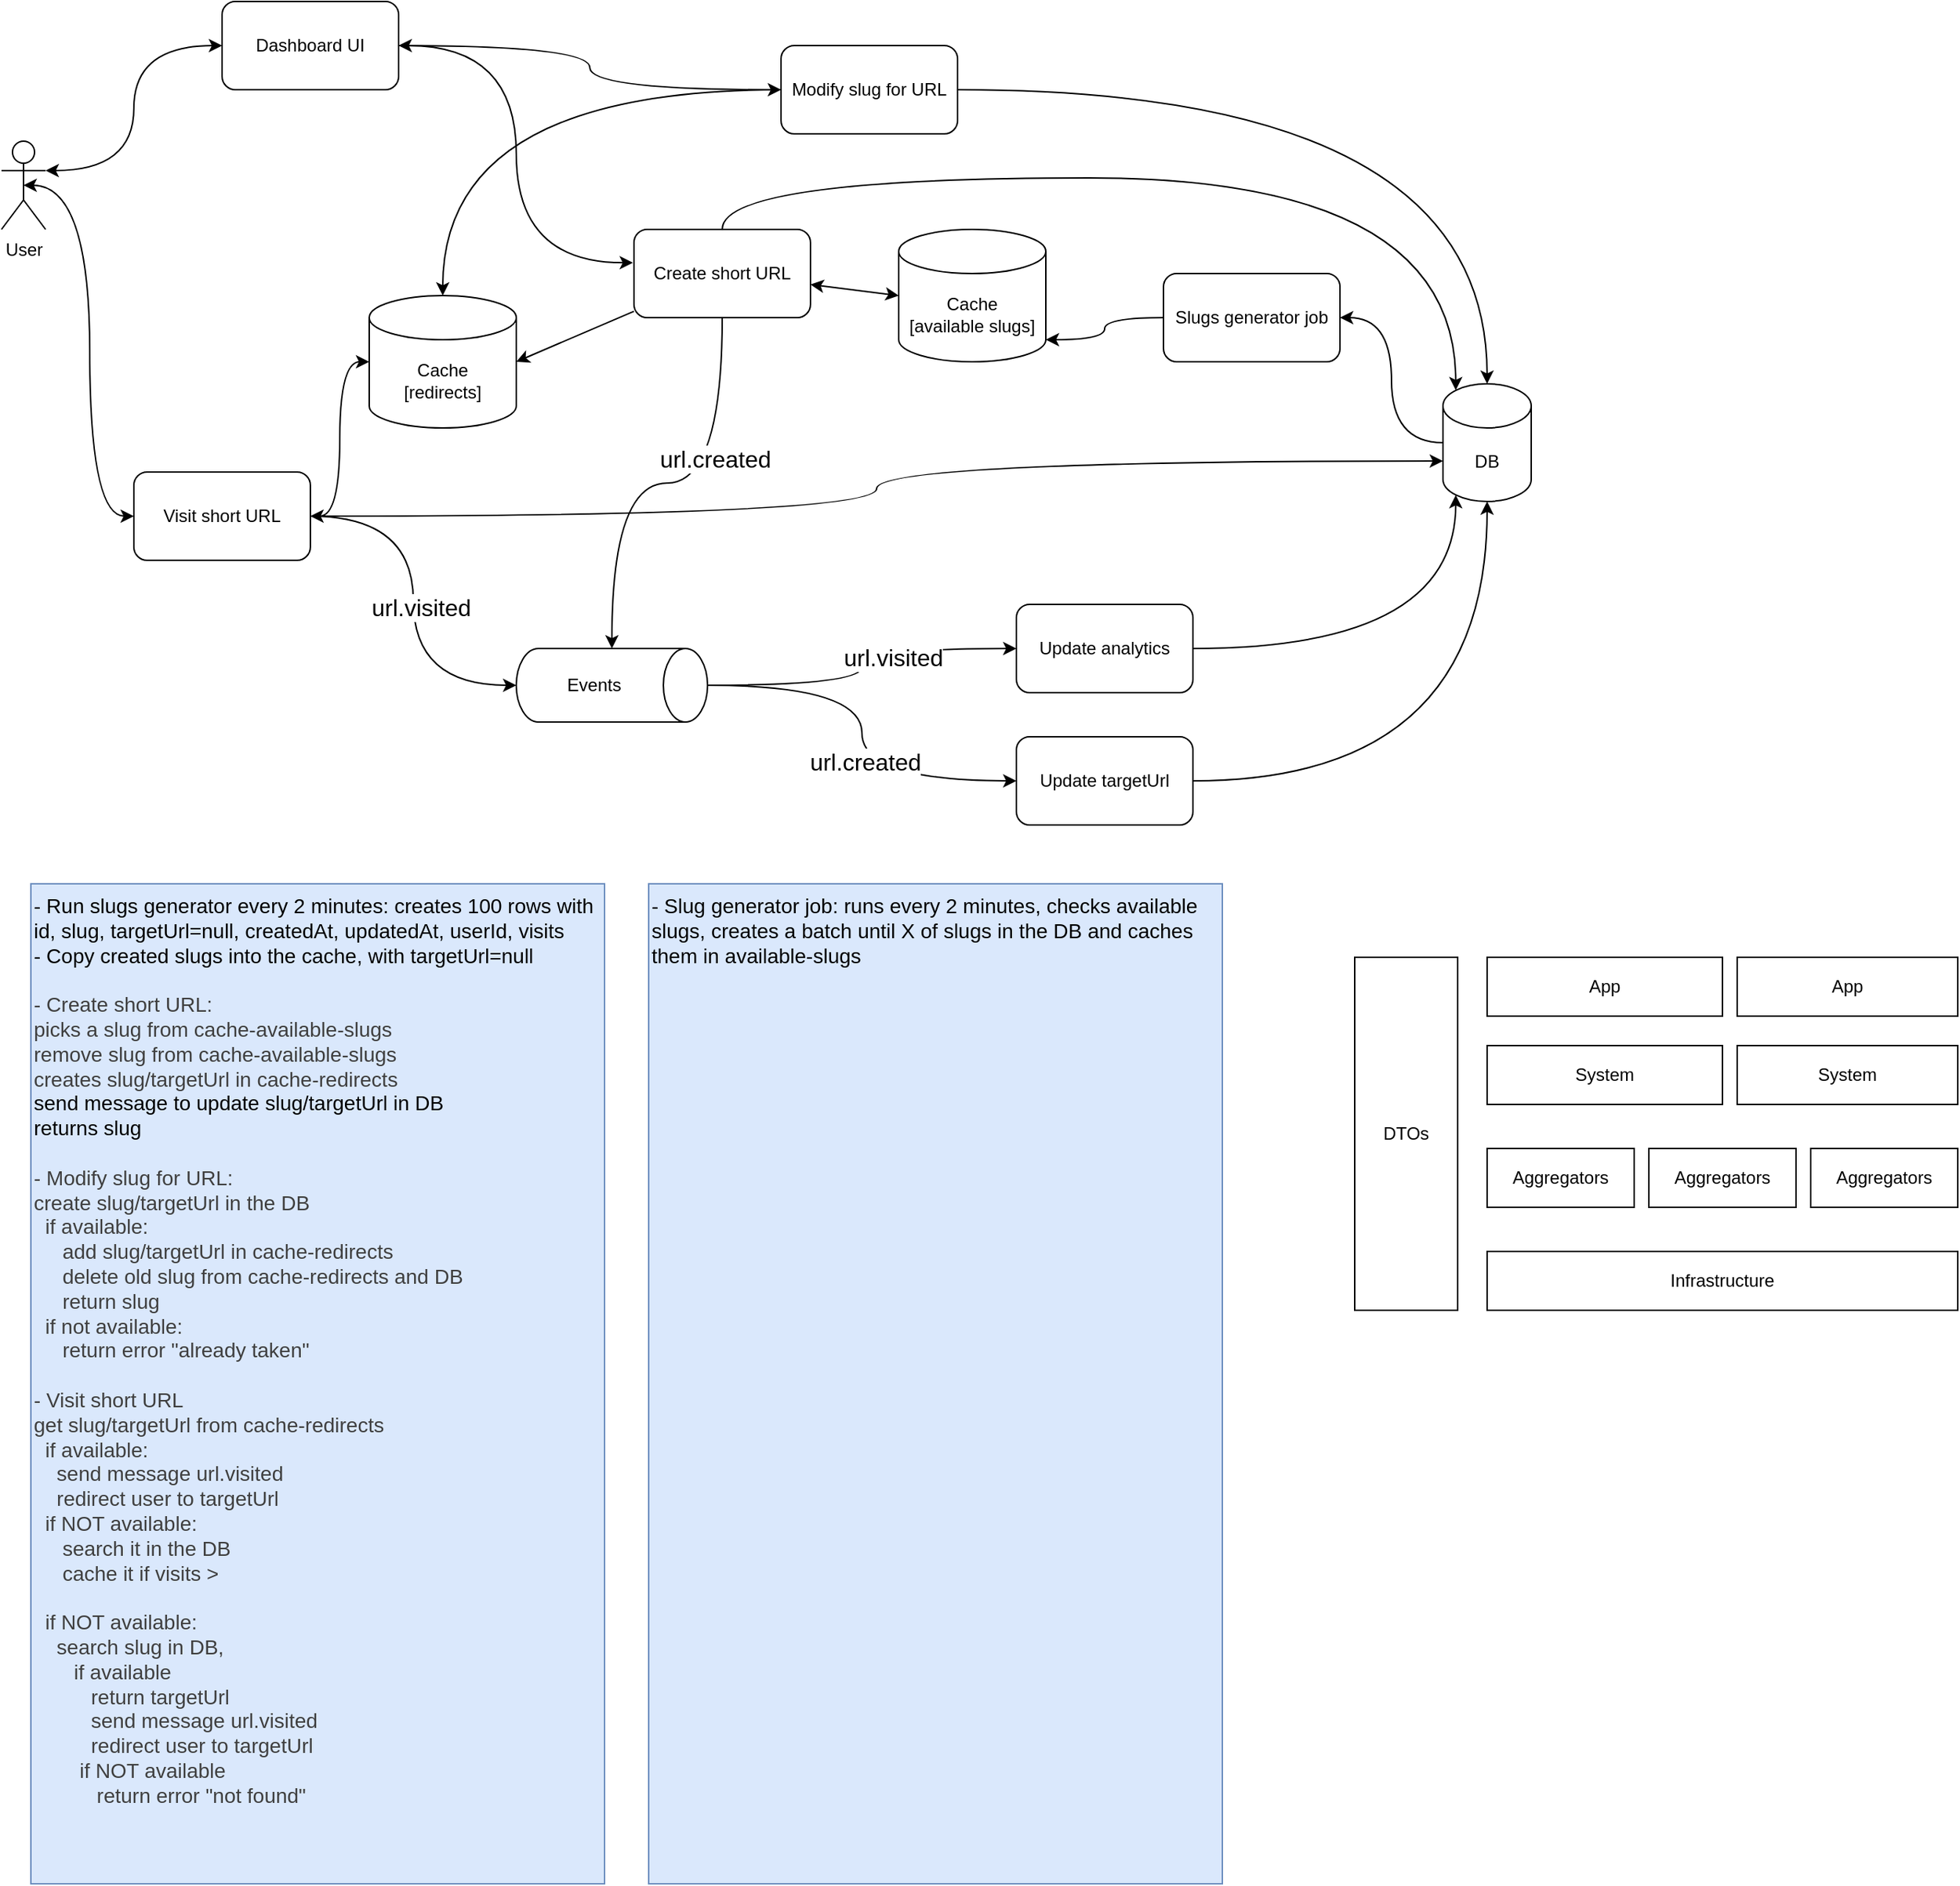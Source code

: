 <mxfile>
    <diagram id="czVecAR75doS90md11ye" name="Page-1">
        <mxGraphModel dx="1562" dy="1004" grid="1" gridSize="10" guides="1" tooltips="1" connect="1" arrows="1" fold="1" page="1" pageScale="1" pageWidth="4000" pageHeight="4000" math="0" shadow="0">
            <root>
                <mxCell id="0"/>
                <mxCell id="1" parent="0"/>
                <mxCell id="26" style="edgeStyle=orthogonalEdgeStyle;curved=1;html=1;entryX=0;entryY=0.5;entryDx=0;entryDy=0;" parent="1" source="2" target="25" edge="1">
                    <mxGeometry relative="1" as="geometry"/>
                </mxCell>
                <mxCell id="2" value="Dashboard UI" style="rounded=1;whiteSpace=wrap;html=1;" parent="1" vertex="1">
                    <mxGeometry x="180" y="170" width="120" height="60" as="geometry"/>
                </mxCell>
                <mxCell id="14" style="edgeStyle=orthogonalEdgeStyle;curved=1;html=1;entryX=0;entryY=0.5;entryDx=0;entryDy=0;startArrow=classic;startFill=1;exitX=1;exitY=0.333;exitDx=0;exitDy=0;exitPerimeter=0;" parent="1" source="3" target="2" edge="1">
                    <mxGeometry relative="1" as="geometry">
                        <mxPoint x="120" y="220.059" as="sourcePoint"/>
                    </mxGeometry>
                </mxCell>
                <mxCell id="15" style="edgeStyle=orthogonalEdgeStyle;curved=1;html=1;entryX=0;entryY=0.5;entryDx=0;entryDy=0;exitX=0.5;exitY=0.5;exitDx=0;exitDy=0;exitPerimeter=0;startArrow=classic;startFill=1;" parent="1" source="3" target="8" edge="1">
                    <mxGeometry relative="1" as="geometry">
                        <mxPoint x="120" y="250" as="sourcePoint"/>
                    </mxGeometry>
                </mxCell>
                <mxCell id="3" value="User" style="shape=umlActor;verticalLabelPosition=bottom;verticalAlign=top;html=1;outlineConnect=0;" parent="1" vertex="1">
                    <mxGeometry x="30" y="265" width="30" height="60" as="geometry"/>
                </mxCell>
                <mxCell id="10" style="edgeStyle=orthogonalEdgeStyle;curved=1;html=1;entryX=1;entryY=0.5;entryDx=0;entryDy=0;exitX=0;exitY=0.5;exitDx=0;exitDy=0;exitPerimeter=0;" parent="1" source="4" target="9" edge="1">
                    <mxGeometry relative="1" as="geometry">
                        <mxPoint x="980" y="480.059" as="sourcePoint"/>
                    </mxGeometry>
                </mxCell>
                <mxCell id="4" value="DB" style="shape=cylinder3;whiteSpace=wrap;html=1;boundedLbl=1;backgroundOutline=1;size=15;" parent="1" vertex="1">
                    <mxGeometry x="1010" y="430" width="60" height="80" as="geometry"/>
                </mxCell>
                <mxCell id="22" style="edgeStyle=orthogonalEdgeStyle;curved=1;html=1;entryX=0;entryY=0.5;entryDx=0;entryDy=0;" parent="1" source="5" target="21" edge="1">
                    <mxGeometry relative="1" as="geometry"/>
                </mxCell>
                <mxCell id="41" value="&lt;span style=&quot;color: rgb(0, 0, 0); font-size: 16px;&quot;&gt;url.visited&lt;/span&gt;" style="edgeLabel;html=1;align=center;verticalAlign=middle;resizable=0;points=[];" parent="22" vertex="1" connectable="0">
                    <mxGeometry x="0.28" y="-6" relative="1" as="geometry">
                        <mxPoint as="offset"/>
                    </mxGeometry>
                </mxCell>
                <mxCell id="34" style="edgeStyle=orthogonalEdgeStyle;curved=1;html=1;entryX=0;entryY=0.5;entryDx=0;entryDy=0;" parent="1" source="5" target="33" edge="1">
                    <mxGeometry relative="1" as="geometry"/>
                </mxCell>
                <mxCell id="40" value="&lt;span style=&quot;color: rgb(0, 0, 0); font-size: 16px;&quot;&gt;url.created&lt;/span&gt;" style="edgeLabel;html=1;align=center;verticalAlign=middle;resizable=0;points=[];" parent="34" vertex="1" connectable="0">
                    <mxGeometry x="0.141" y="2" relative="1" as="geometry">
                        <mxPoint as="offset"/>
                    </mxGeometry>
                </mxCell>
                <mxCell id="5" value="Events" style="shape=cylinder3;whiteSpace=wrap;html=1;boundedLbl=1;backgroundOutline=1;size=15;rotation=90;horizontal=0;" parent="1" vertex="1">
                    <mxGeometry x="420" y="570" width="50" height="130" as="geometry"/>
                </mxCell>
                <mxCell id="6" value="Create short URL" style="rounded=1;whiteSpace=wrap;html=1;" parent="1" vertex="1">
                    <mxGeometry x="460" y="325" width="120" height="60" as="geometry"/>
                </mxCell>
                <mxCell id="17" style="edgeStyle=orthogonalEdgeStyle;curved=1;html=1;entryX=1;entryY=0.5;entryDx=0;entryDy=0;exitX=0;exitY=0.5;exitDx=0;exitDy=0;exitPerimeter=0;startArrow=classic;startFill=1;" parent="1" source="43" target="8" edge="1">
                    <mxGeometry relative="1" as="geometry">
                        <mxPoint x="410" y="470" as="sourcePoint"/>
                    </mxGeometry>
                </mxCell>
                <mxCell id="7" value="Cache&lt;br&gt;[available slugs]" style="shape=cylinder3;whiteSpace=wrap;html=1;boundedLbl=1;backgroundOutline=1;size=15;" parent="1" vertex="1">
                    <mxGeometry x="640" y="325" width="100" height="90" as="geometry"/>
                </mxCell>
                <mxCell id="8" value="Visit short URL" style="rounded=1;whiteSpace=wrap;html=1;" parent="1" vertex="1">
                    <mxGeometry x="120" y="490" width="120" height="60" as="geometry"/>
                </mxCell>
                <mxCell id="9" value="Slugs generator job" style="rounded=1;whiteSpace=wrap;html=1;" parent="1" vertex="1">
                    <mxGeometry x="820" y="355" width="120" height="60" as="geometry"/>
                </mxCell>
                <mxCell id="11" style="edgeStyle=orthogonalEdgeStyle;curved=1;html=1;entryX=1;entryY=1;entryDx=0;entryDy=-15;entryPerimeter=0;" parent="1" source="9" target="7" edge="1">
                    <mxGeometry relative="1" as="geometry"/>
                </mxCell>
                <mxCell id="13" style="edgeStyle=orthogonalEdgeStyle;curved=1;html=1;entryX=-0.006;entryY=0.378;entryDx=0;entryDy=0;entryPerimeter=0;startArrow=classic;startFill=1;" parent="1" source="2" target="6" edge="1">
                    <mxGeometry relative="1" as="geometry"/>
                </mxCell>
                <mxCell id="19" style="edgeStyle=orthogonalEdgeStyle;curved=1;html=1;entryX=0.5;entryY=1;entryDx=0;entryDy=0;entryPerimeter=0;" parent="1" source="8" target="5" edge="1">
                    <mxGeometry relative="1" as="geometry"/>
                </mxCell>
                <mxCell id="20" value="url.visited" style="edgeLabel;html=1;align=center;verticalAlign=middle;resizable=0;points=[];fontSize=16;" parent="19" vertex="1" connectable="0">
                    <mxGeometry x="-0.23" y="5" relative="1" as="geometry">
                        <mxPoint y="34" as="offset"/>
                    </mxGeometry>
                </mxCell>
                <mxCell id="21" value="Update analytics" style="rounded=1;whiteSpace=wrap;html=1;" parent="1" vertex="1">
                    <mxGeometry x="720" y="580" width="120" height="60" as="geometry"/>
                </mxCell>
                <mxCell id="23" style="edgeStyle=orthogonalEdgeStyle;curved=1;html=1;entryX=0.145;entryY=1;entryDx=0;entryDy=-4.35;entryPerimeter=0;" parent="1" source="21" target="4" edge="1">
                    <mxGeometry relative="1" as="geometry">
                        <mxPoint x="980" y="492.5" as="targetPoint"/>
                    </mxGeometry>
                </mxCell>
                <mxCell id="25" value="Modify slug for URL" style="rounded=1;whiteSpace=wrap;html=1;" parent="1" vertex="1">
                    <mxGeometry x="560" y="200" width="120" height="60" as="geometry"/>
                </mxCell>
                <mxCell id="31" style="edgeStyle=orthogonalEdgeStyle;curved=1;html=1;entryX=0;entryY=0.5;entryDx=0;entryDy=0;entryPerimeter=0;" parent="1" source="6" target="5" edge="1">
                    <mxGeometry relative="1" as="geometry"/>
                </mxCell>
                <mxCell id="32" value="url.created" style="edgeLabel;html=1;align=center;verticalAlign=middle;resizable=0;points=[];fontSize=16;" parent="31" vertex="1" connectable="0">
                    <mxGeometry x="-0.36" y="-5" relative="1" as="geometry">
                        <mxPoint as="offset"/>
                    </mxGeometry>
                </mxCell>
                <mxCell id="33" value="Update targetUrl" style="rounded=1;whiteSpace=wrap;html=1;" parent="1" vertex="1">
                    <mxGeometry x="720" y="670" width="120" height="60" as="geometry"/>
                </mxCell>
                <mxCell id="35" style="edgeStyle=orthogonalEdgeStyle;curved=1;html=1;entryX=0.5;entryY=1;entryDx=0;entryDy=0;entryPerimeter=0;" parent="1" source="33" target="4" edge="1">
                    <mxGeometry relative="1" as="geometry">
                        <mxPoint x="1010" y="520" as="targetPoint"/>
                    </mxGeometry>
                </mxCell>
                <mxCell id="36" value="&lt;font style=&quot;font-size: 14px;&quot;&gt;- Run slugs generator every 2 minutes: creates 100 rows with id, slug, targetUrl=null, createdAt, updatedAt, userId, visits&lt;/font&gt;&lt;div&gt;&lt;font style=&quot;font-size: 14px;&quot;&gt;- Copy created slugs into the cache, with targetUrl=null&lt;br&gt;&lt;br&gt;&lt;span style=&quot;color: rgb(63, 63, 63);&quot;&gt;- Create short URL: &lt;br&gt;picks a slug from cache-available-slugs&lt;br&gt;&lt;span style=&quot;color: rgb(63, 63, 63); background-color: transparent;&quot;&gt;remove slug from cache&lt;/span&gt;&lt;span style=&quot;color: rgb(63, 63, 63); background-color: transparent;&quot;&gt;-available-slugs&lt;/span&gt;&lt;br&gt;creates slug/targetUrl in cache-&lt;/span&gt;&lt;/font&gt;&lt;span style=&quot;color: rgb(63, 63, 63); font-size: 14px; background-color: transparent;&quot;&gt;redirects&lt;/span&gt;&lt;br&gt;&lt;/div&gt;&lt;div&gt;&lt;span style=&quot;font-size: 14px; background-color: transparent;&quot;&gt;send message to update slug/targetUrl in DB&lt;br&gt;returns slug&lt;/span&gt;&lt;/div&gt;&lt;div&gt;&lt;font style=&quot;font-size: 14px;&quot;&gt;&lt;br style=&quot;color: rgb(63, 63, 63);&quot;&gt;&lt;span style=&quot;color: rgb(63, 63, 63);&quot;&gt;- Modify slug for URL: &lt;br&gt;create slug/targetUrl in the DB&lt;br&gt;&amp;nbsp; if available: &lt;br&gt;&amp;nbsp; &amp;nbsp; &amp;nbsp;add slug/targetUrl in cache-redirects&lt;br&gt;&amp;nbsp; &amp;nbsp; &amp;nbsp;delete old slug from cache-redirects and DB&lt;br&gt;&amp;nbsp; &amp;nbsp; &amp;nbsp;return slug&lt;/span&gt;&lt;/font&gt;&lt;/div&gt;&lt;div&gt;&lt;font style=&quot;font-size: 14px;&quot;&gt;&lt;span style=&quot;color: rgb(63, 63, 63);&quot;&gt;&amp;nbsp; if not available: &lt;br&gt;&amp;nbsp; &amp;nbsp; &amp;nbsp;return error &quot;already taken&quot;&lt;br&gt;&lt;br&gt;- Visit short URL&lt;br&gt;get slug/targetUrl from cache-redirects&lt;br&gt;&amp;nbsp; if available:&amp;nbsp;&lt;br&gt;&lt;span style=&quot;color: rgb(63, 63, 63);&quot;&gt;&amp;nbsp; &amp;nbsp; send message url.visited&lt;/span&gt;&lt;br&gt;&amp;nbsp; &amp;nbsp; redirect user to targetUrl&lt;br&gt;&amp;nbsp; if NOT available:&lt;br&gt;&amp;nbsp; &amp;nbsp; &amp;nbsp;search it in the DB&lt;br&gt;&amp;nbsp; &amp;nbsp; &amp;nbsp;cache it if visits &amp;gt;&amp;nbsp;&lt;br&gt;&lt;br&gt;&lt;span style=&quot;color: rgb(63, 63, 63);&quot;&gt;&amp;nbsp; if NOT available:&lt;br&gt;&amp;nbsp; &amp;nbsp; search slug in DB, &lt;br&gt;&amp;nbsp; &amp;nbsp; &amp;nbsp; &amp;nbsp;if available &lt;br&gt;&amp;nbsp; &amp;nbsp; &amp;nbsp; &amp;nbsp; &amp;nbsp; return targetUrl&lt;br&gt;&lt;/span&gt;&lt;span style=&quot;color: rgb(63, 63, 63);&quot;&gt;&amp;nbsp; &amp;nbsp; &amp;nbsp; &amp;nbsp; &amp;nbsp; send message url.visited&lt;br&gt;&lt;/span&gt;&lt;span style=&quot;color: rgb(63, 63, 63);&quot;&gt;&amp;nbsp; &amp;nbsp; &amp;nbsp; &amp;nbsp; &amp;nbsp; redirect user to targetUrl&lt;br&gt;&amp;nbsp; &amp;nbsp; &amp;nbsp; &amp;nbsp; if NOT available&lt;br&gt;&amp;nbsp; &amp;nbsp; &amp;nbsp; &amp;nbsp; &amp;nbsp; &amp;nbsp;return error &quot;not found&quot;&lt;/span&gt;&lt;/span&gt;&lt;/font&gt;&lt;/div&gt;" style="text;html=1;align=left;verticalAlign=top;whiteSpace=wrap;rounded=0;fillColor=#dae8fc;strokeColor=#6c8ebf;" parent="1" vertex="1">
                    <mxGeometry x="50" y="770" width="390" height="680" as="geometry"/>
                </mxCell>
                <mxCell id="42" style="edgeStyle=orthogonalEdgeStyle;html=1;entryX=0;entryY=0;entryDx=0;entryDy=52.5;entryPerimeter=0;curved=1;" parent="1" source="8" target="4" edge="1">
                    <mxGeometry relative="1" as="geometry">
                        <mxPoint x="980" y="480" as="targetPoint"/>
                    </mxGeometry>
                </mxCell>
                <mxCell id="43" value="Cache&lt;br&gt;[redirects]" style="shape=cylinder3;whiteSpace=wrap;html=1;boundedLbl=1;backgroundOutline=1;size=15;" parent="1" vertex="1">
                    <mxGeometry x="280" y="370" width="100" height="90" as="geometry"/>
                </mxCell>
                <mxCell id="44" style="edgeStyle=none;html=1;entryX=0;entryY=0.5;entryDx=0;entryDy=0;entryPerimeter=0;startArrow=classic;startFill=1;" parent="1" source="6" target="7" edge="1">
                    <mxGeometry relative="1" as="geometry"/>
                </mxCell>
                <mxCell id="45" style="edgeStyle=none;html=1;entryX=1;entryY=0.5;entryDx=0;entryDy=0;entryPerimeter=0;" parent="1" source="6" target="43" edge="1">
                    <mxGeometry relative="1" as="geometry"/>
                </mxCell>
                <mxCell id="46" style="edgeStyle=orthogonalEdgeStyle;html=1;entryX=0.5;entryY=0;entryDx=0;entryDy=0;entryPerimeter=0;curved=1;" parent="1" source="25" target="4" edge="1">
                    <mxGeometry relative="1" as="geometry"/>
                </mxCell>
                <mxCell id="51" style="edgeStyle=orthogonalEdgeStyle;curved=1;html=1;entryX=0.5;entryY=0;entryDx=0;entryDy=0;entryPerimeter=0;" parent="1" source="25" target="43" edge="1">
                    <mxGeometry relative="1" as="geometry"/>
                </mxCell>
                <mxCell id="58" value="&lt;span style=&quot;font-size: 14px;&quot;&gt;- Slug generator job: runs every 2 minutes, checks available slugs, creates a batch until X of slugs in the DB and caches them in available-slugs&lt;br&gt;&lt;/span&gt;" style="text;html=1;align=left;verticalAlign=top;whiteSpace=wrap;rounded=0;fillColor=#dae8fc;strokeColor=#6c8ebf;" parent="1" vertex="1">
                    <mxGeometry x="470" y="770" width="390" height="680" as="geometry"/>
                </mxCell>
                <mxCell id="59" style="edgeStyle=orthogonalEdgeStyle;html=1;entryX=0.145;entryY=0;entryDx=0;entryDy=4.35;entryPerimeter=0;curved=1;" parent="1" source="6" target="4" edge="1">
                    <mxGeometry relative="1" as="geometry">
                        <Array as="points">
                            <mxPoint x="520" y="290"/>
                            <mxPoint x="1019" y="290"/>
                        </Array>
                    </mxGeometry>
                </mxCell>
                <mxCell id="60" value="App" style="rounded=0;whiteSpace=wrap;html=1;" parent="1" vertex="1">
                    <mxGeometry x="1040" y="820" width="160" height="40" as="geometry"/>
                </mxCell>
                <mxCell id="61" value="System" style="rounded=0;whiteSpace=wrap;html=1;" parent="1" vertex="1">
                    <mxGeometry x="1040" y="880" width="160" height="40" as="geometry"/>
                </mxCell>
                <mxCell id="62" value="Aggregators" style="rounded=0;whiteSpace=wrap;html=1;" parent="1" vertex="1">
                    <mxGeometry x="1040" y="950" width="100" height="40" as="geometry"/>
                </mxCell>
                <mxCell id="63" value="Aggregators" style="rounded=0;whiteSpace=wrap;html=1;" parent="1" vertex="1">
                    <mxGeometry x="1150" y="950" width="100" height="40" as="geometry"/>
                </mxCell>
                <mxCell id="64" value="Aggregators" style="rounded=0;whiteSpace=wrap;html=1;" parent="1" vertex="1">
                    <mxGeometry x="1260" y="950" width="100" height="40" as="geometry"/>
                </mxCell>
                <mxCell id="65" value="System" style="rounded=0;whiteSpace=wrap;html=1;" parent="1" vertex="1">
                    <mxGeometry x="1210" y="880" width="150" height="40" as="geometry"/>
                </mxCell>
                <mxCell id="66" value="App" style="rounded=0;whiteSpace=wrap;html=1;" parent="1" vertex="1">
                    <mxGeometry x="1210" y="820" width="150" height="40" as="geometry"/>
                </mxCell>
                <mxCell id="67" value="DTOs" style="rounded=0;whiteSpace=wrap;html=1;" parent="1" vertex="1">
                    <mxGeometry x="950" y="820" width="70" height="240" as="geometry"/>
                </mxCell>
                <mxCell id="68" value="Infrastructure" style="rounded=0;whiteSpace=wrap;html=1;" parent="1" vertex="1">
                    <mxGeometry x="1040" y="1020" width="320" height="40" as="geometry"/>
                </mxCell>
            </root>
        </mxGraphModel>
    </diagram>
</mxfile>